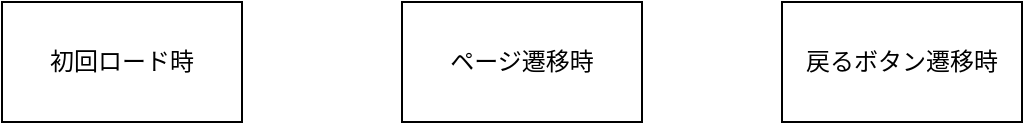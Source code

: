 <mxfile version="13.6.5">
    <diagram id="m8fuvaSHEf_ZJC110AM4" name="ページ1">
        <mxGraphModel dx="1095" dy="621" grid="1" gridSize="10" guides="1" tooltips="1" connect="1" arrows="1" fold="1" page="1" pageScale="1" pageWidth="827" pageHeight="1169" math="0" shadow="0">
            <root>
                <mxCell id="0"/>
                <mxCell id="1" parent="0"/>
                <mxCell id="8" value="" style="edgeStyle=orthogonalEdgeStyle;rounded=0;orthogonalLoop=1;jettySize=auto;html=1;" edge="1" parent="1" target="7">
                    <mxGeometry relative="1" as="geometry">
                        <mxPoint x="290" y="170" as="sourcePoint"/>
                    </mxGeometry>
                </mxCell>
                <mxCell id="9" value="初回ロード時" style="rounded=0;whiteSpace=wrap;html=1;" vertex="1" parent="1">
                    <mxGeometry x="110" y="110" width="120" height="60" as="geometry"/>
                </mxCell>
                <mxCell id="10" value="ページ遷移時" style="rounded=0;whiteSpace=wrap;html=1;" vertex="1" parent="1">
                    <mxGeometry x="310" y="110" width="120" height="60" as="geometry"/>
                </mxCell>
                <mxCell id="11" value="戻るボタン遷移時" style="rounded=0;whiteSpace=wrap;html=1;" vertex="1" parent="1">
                    <mxGeometry x="500" y="110" width="120" height="60" as="geometry"/>
                </mxCell>
            </root>
        </mxGraphModel>
    </diagram>
</mxfile>